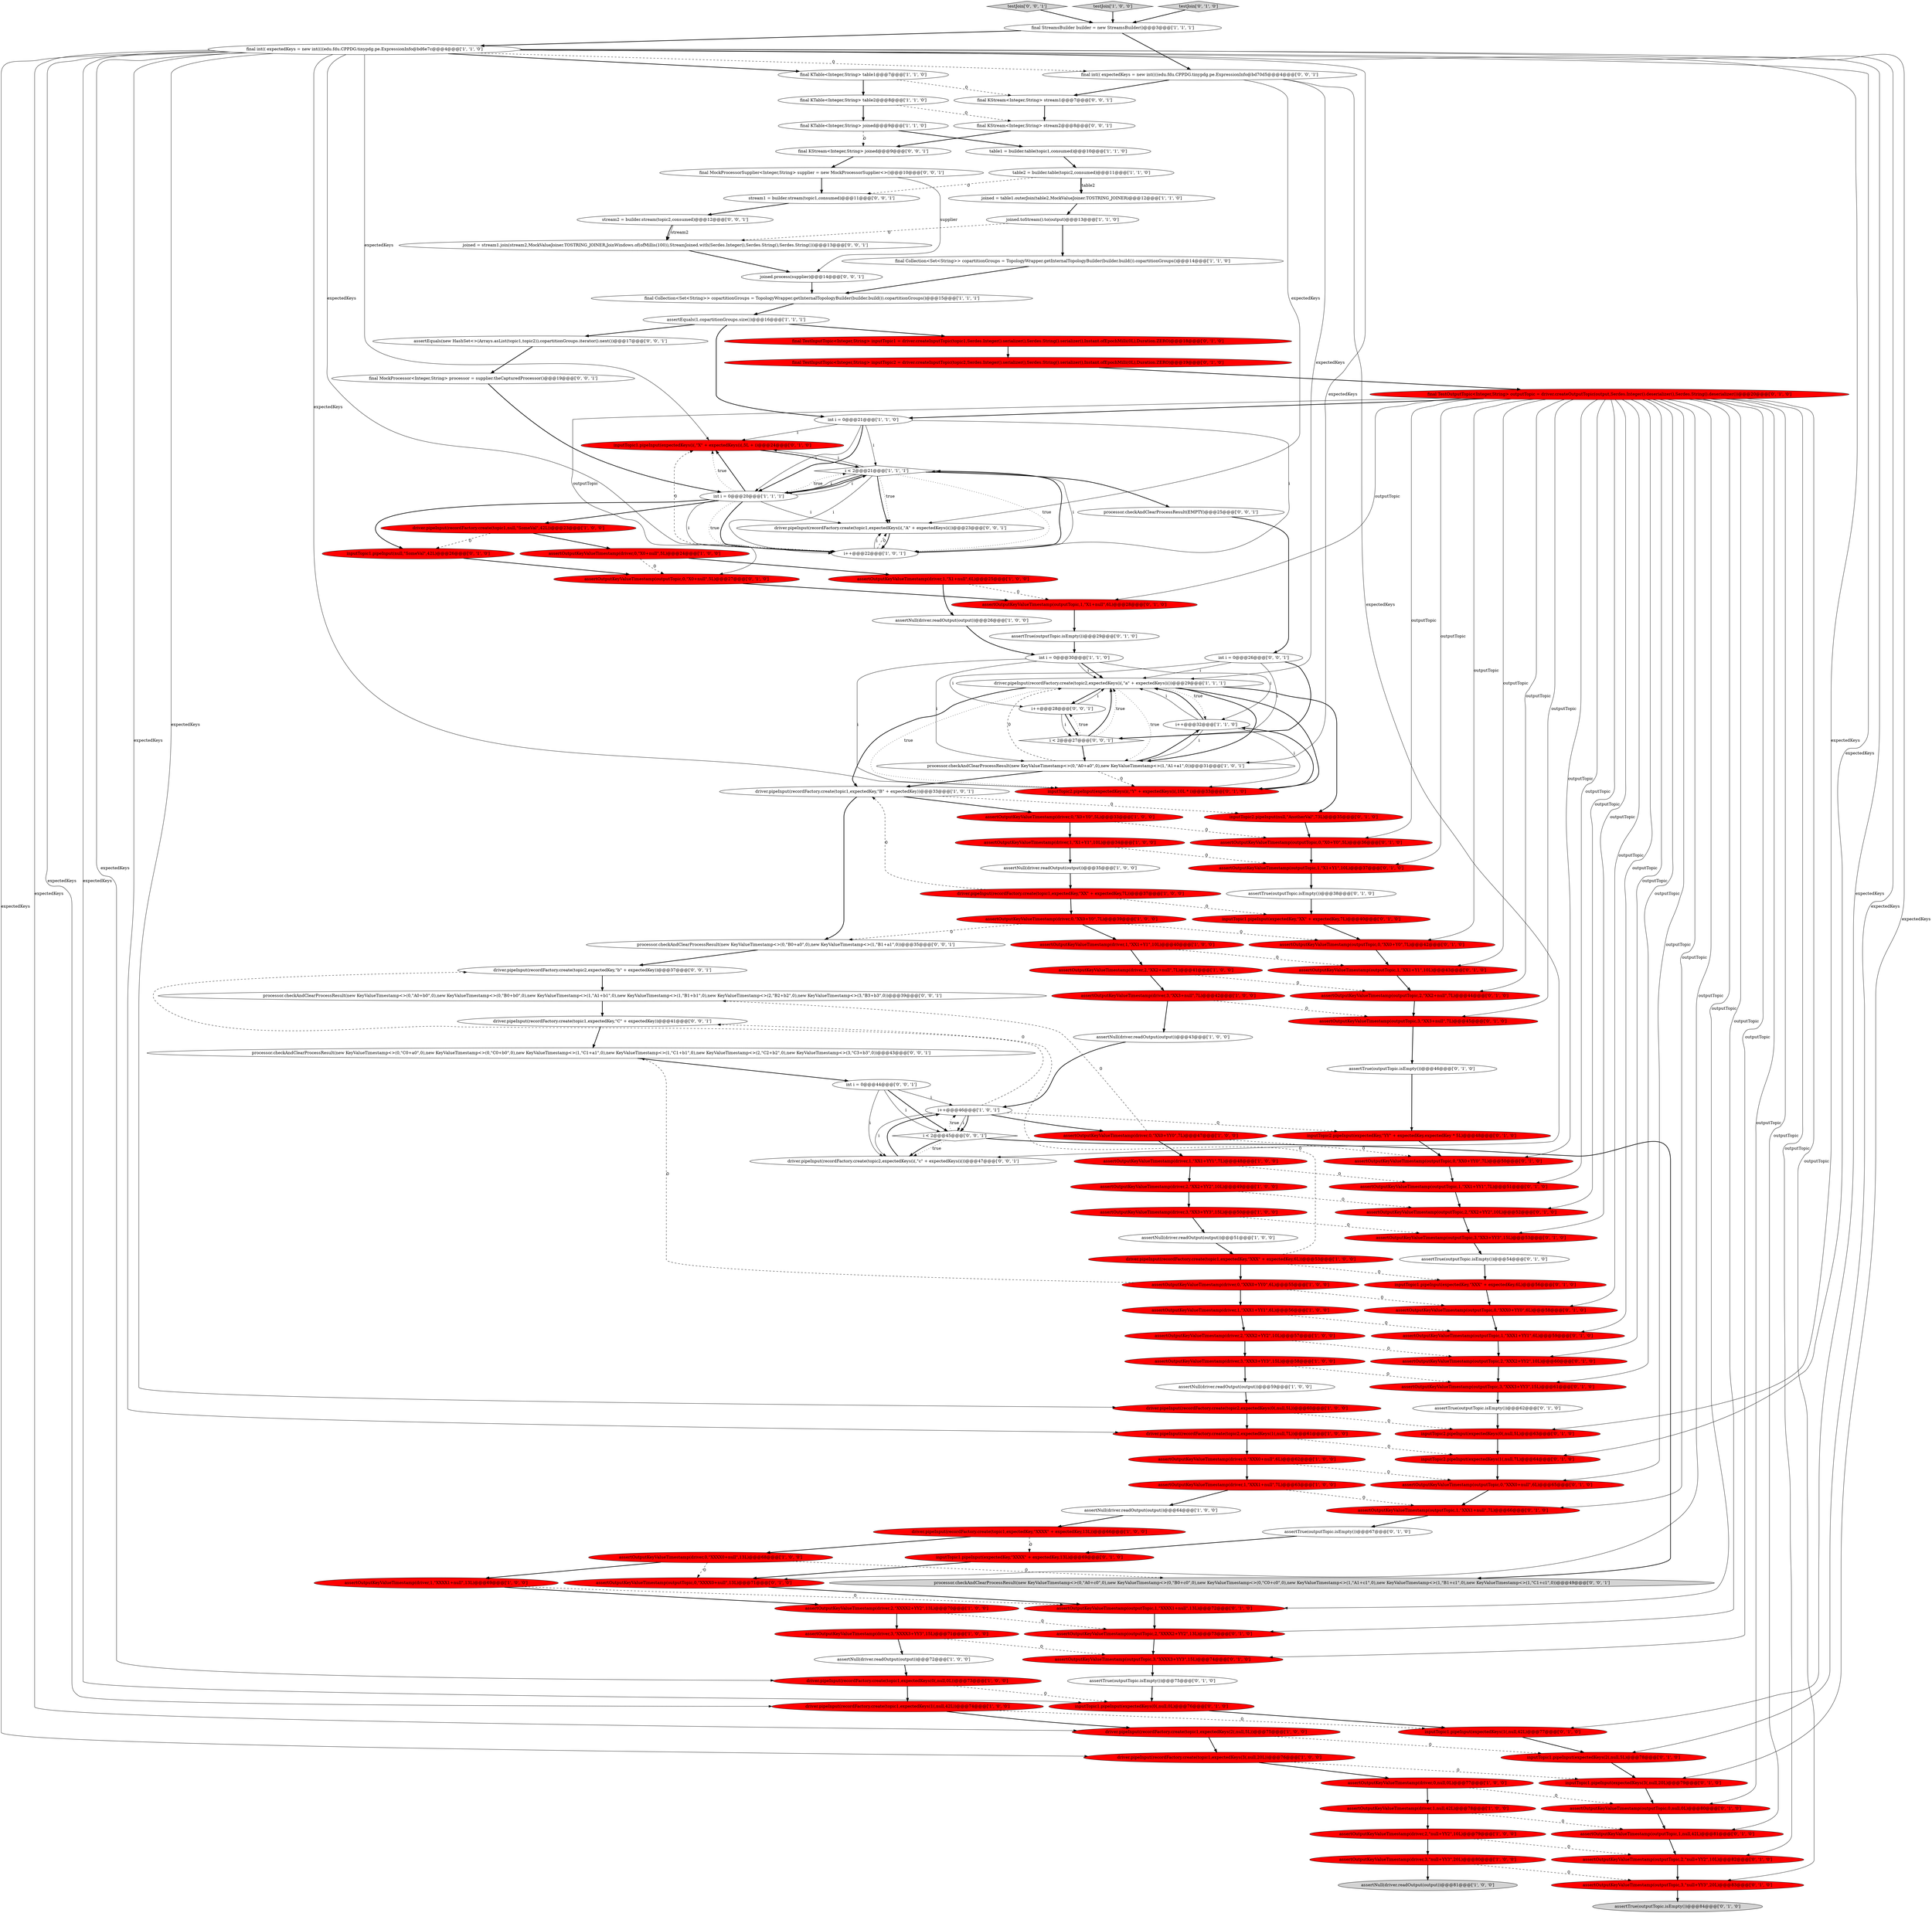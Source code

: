 digraph {
67 [style = filled, label = "assertOutputKeyValueTimestamp(outputTopic,2,\"XX2+null\",7L)@@@44@@@['0', '1', '0']", fillcolor = red, shape = ellipse image = "AAA1AAABBB2BBB"];
138 [style = filled, label = "final KStream<Integer,String> stream2@@@8@@@['0', '0', '1']", fillcolor = white, shape = ellipse image = "AAA0AAABBB3BBB"];
5 [style = filled, label = "int i = 0@@@21@@@['1', '1', '0']", fillcolor = white, shape = ellipse image = "AAA0AAABBB1BBB"];
84 [style = filled, label = "inputTopic1.pipeInput(expectedKeys(0(,null,0L)@@@76@@@['0', '1', '0']", fillcolor = red, shape = ellipse image = "AAA1AAABBB2BBB"];
125 [style = filled, label = "processor.checkAndClearProcessResult(new KeyValueTimestamp<>(0,\"A0+b0\",0),new KeyValueTimestamp<>(0,\"B0+b0\",0),new KeyValueTimestamp<>(1,\"A1+b1\",0),new KeyValueTimestamp<>(1,\"B1+b1\",0),new KeyValueTimestamp<>(2,\"B2+b2\",0),new KeyValueTimestamp<>(3,\"B3+b3\",0))@@@39@@@['0', '0', '1']", fillcolor = white, shape = ellipse image = "AAA0AAABBB3BBB"];
33 [style = filled, label = "final KTable<Integer,String> table1@@@7@@@['1', '1', '0']", fillcolor = white, shape = ellipse image = "AAA0AAABBB1BBB"];
92 [style = filled, label = "assertOutputKeyValueTimestamp(outputTopic,1,\"XXX1+YY1\",6L)@@@59@@@['0', '1', '0']", fillcolor = red, shape = ellipse image = "AAA1AAABBB2BBB"];
103 [style = filled, label = "assertOutputKeyValueTimestamp(outputTopic,1,\"XXXX1+null\",13L)@@@72@@@['0', '1', '0']", fillcolor = red, shape = ellipse image = "AAA1AAABBB2BBB"];
45 [style = filled, label = "driver.pipeInput(recordFactory.create(topic2,expectedKeys(i(,\"a\" + expectedKeys(i())@@@29@@@['1', '1', '1']", fillcolor = white, shape = ellipse image = "AAA0AAABBB1BBB"];
12 [style = filled, label = "driver.pipeInput(recordFactory.create(topic1,expectedKeys(0(,null,0L))@@@73@@@['1', '0', '0']", fillcolor = red, shape = ellipse image = "AAA1AAABBB1BBB"];
10 [style = filled, label = "i++@@@32@@@['1', '1', '0']", fillcolor = white, shape = ellipse image = "AAA0AAABBB1BBB"];
52 [style = filled, label = "assertNull(driver.readOutput(output))@@@35@@@['1', '0', '0']", fillcolor = white, shape = ellipse image = "AAA0AAABBB1BBB"];
144 [style = filled, label = "int i = 0@@@26@@@['0', '0', '1']", fillcolor = white, shape = ellipse image = "AAA0AAABBB3BBB"];
107 [style = filled, label = "inputTopic1.pipeInput(expectedKeys(i(,\"X\" + expectedKeys(i(,5L + i)@@@24@@@['0', '1', '0']", fillcolor = red, shape = ellipse image = "AAA1AAABBB2BBB"];
79 [style = filled, label = "assertOutputKeyValueTimestamp(outputTopic,1,\"XX1+Y1\",10L)@@@43@@@['0', '1', '0']", fillcolor = red, shape = ellipse image = "AAA1AAABBB2BBB"];
108 [style = filled, label = "inputTopic2.pipeInput(expectedKeys(0(,null,5L)@@@63@@@['0', '1', '0']", fillcolor = red, shape = ellipse image = "AAA1AAABBB2BBB"];
98 [style = filled, label = "assertOutputKeyValueTimestamp(outputTopic,1,null,42L)@@@81@@@['0', '1', '0']", fillcolor = red, shape = ellipse image = "AAA1AAABBB2BBB"];
119 [style = filled, label = "joined = stream1.join(stream2,MockValueJoiner.TOSTRING_JOINER,JoinWindows.of(ofMillis(100)),StreamJoined.with(Serdes.Integer(),Serdes.String(),Serdes.String()))@@@13@@@['0', '0', '1']", fillcolor = white, shape = ellipse image = "AAA0AAABBB3BBB"];
9 [style = filled, label = "assertOutputKeyValueTimestamp(driver,2,\"XXXX2+YY2\",13L)@@@70@@@['1', '0', '0']", fillcolor = red, shape = ellipse image = "AAA1AAABBB1BBB"];
100 [style = filled, label = "inputTopic1.pipeInput(null,\"SomeVal\",42L)@@@26@@@['0', '1', '0']", fillcolor = red, shape = ellipse image = "AAA1AAABBB2BBB"];
53 [style = filled, label = "assertNull(driver.readOutput(output))@@@26@@@['1', '0', '0']", fillcolor = white, shape = ellipse image = "AAA0AAABBB1BBB"];
54 [style = filled, label = "assertOutputKeyValueTimestamp(driver,0,\"XXX0+null\",6L)@@@62@@@['1', '0', '0']", fillcolor = red, shape = ellipse image = "AAA1AAABBB1BBB"];
57 [style = filled, label = "assertOutputKeyValueTimestamp(driver,2,\"null+YY2\",10L)@@@79@@@['1', '0', '0']", fillcolor = red, shape = ellipse image = "AAA1AAABBB1BBB"];
46 [style = filled, label = "final int(( expectedKeys = new int((((edu.fdu.CPPDG.tinypdg.pe.ExpressionInfo@bd6e7c@@@4@@@['1', '1', '0']", fillcolor = white, shape = ellipse image = "AAA0AAABBB1BBB"];
50 [style = filled, label = "assertOutputKeyValueTimestamp(driver,0,\"XX0+Y0\",7L)@@@39@@@['1', '0', '0']", fillcolor = red, shape = ellipse image = "AAA1AAABBB1BBB"];
34 [style = filled, label = "assertOutputKeyValueTimestamp(driver,0,\"XX0+YY0\",7L)@@@47@@@['1', '0', '0']", fillcolor = red, shape = ellipse image = "AAA1AAABBB1BBB"];
142 [style = filled, label = "testJoin['0', '0', '1']", fillcolor = lightgray, shape = diamond image = "AAA0AAABBB3BBB"];
135 [style = filled, label = "final KStream<Integer,String> stream1@@@7@@@['0', '0', '1']", fillcolor = white, shape = ellipse image = "AAA0AAABBB3BBB"];
44 [style = filled, label = "testJoin['1', '0', '0']", fillcolor = lightgray, shape = diamond image = "AAA0AAABBB1BBB"];
2 [style = filled, label = "assertOutputKeyValueTimestamp(driver,0,\"XXX0+YY0\",6L)@@@55@@@['1', '0', '0']", fillcolor = red, shape = ellipse image = "AAA1AAABBB1BBB"];
17 [style = filled, label = "table2 = builder.table(topic2,consumed)@@@11@@@['1', '1', '0']", fillcolor = white, shape = ellipse image = "AAA0AAABBB1BBB"];
96 [style = filled, label = "assertOutputKeyValueTimestamp(outputTopic,0,\"X0+Y0\",5L)@@@36@@@['0', '1', '0']", fillcolor = red, shape = ellipse image = "AAA1AAABBB2BBB"];
117 [style = filled, label = "assertOutputKeyValueTimestamp(outputTopic,3,\"XX3+null\",7L)@@@45@@@['0', '1', '0']", fillcolor = red, shape = ellipse image = "AAA1AAABBB2BBB"];
40 [style = filled, label = "joined = table1.outerJoin(table2,MockValueJoiner.TOSTRING_JOINER)@@@12@@@['1', '1', '0']", fillcolor = white, shape = ellipse image = "AAA0AAABBB1BBB"];
1 [style = filled, label = "assertOutputKeyValueTimestamp(driver,1,\"X1+Y1\",10L)@@@34@@@['1', '0', '0']", fillcolor = red, shape = ellipse image = "AAA1AAABBB1BBB"];
121 [style = filled, label = "driver.pipeInput(recordFactory.create(topic2,expectedKey,\"b\" + expectedKey))@@@37@@@['0', '0', '1']", fillcolor = white, shape = ellipse image = "AAA0AAABBB3BBB"];
48 [style = filled, label = "i++@@@46@@@['1', '0', '1']", fillcolor = white, shape = ellipse image = "AAA0AAABBB1BBB"];
88 [style = filled, label = "assertTrue(outputTopic.isEmpty())@@@46@@@['0', '1', '0']", fillcolor = white, shape = ellipse image = "AAA0AAABBB2BBB"];
25 [style = filled, label = "assertNull(driver.readOutput(output))@@@81@@@['1', '0', '0']", fillcolor = lightgray, shape = ellipse image = "AAA0AAABBB1BBB"];
3 [style = filled, label = "final KTable<Integer,String> table2@@@8@@@['1', '1', '0']", fillcolor = white, shape = ellipse image = "AAA0AAABBB1BBB"];
21 [style = filled, label = "assertOutputKeyValueTimestamp(driver,1,\"XX1+Y1\",10L)@@@40@@@['1', '0', '0']", fillcolor = red, shape = ellipse image = "AAA1AAABBB1BBB"];
143 [style = filled, label = "final MockProcessor<Integer,String> processor = supplier.theCapturedProcessor()@@@19@@@['0', '0', '1']", fillcolor = white, shape = ellipse image = "AAA0AAABBB3BBB"];
8 [style = filled, label = "assertOutputKeyValueTimestamp(driver,0,\"XXXX0+null\",13L)@@@68@@@['1', '0', '0']", fillcolor = red, shape = ellipse image = "AAA1AAABBB1BBB"];
56 [style = filled, label = "assertOutputKeyValueTimestamp(driver,2,\"XX2+YY2\",10L)@@@49@@@['1', '0', '0']", fillcolor = red, shape = ellipse image = "AAA1AAABBB1BBB"];
99 [style = filled, label = "assertOutputKeyValueTimestamp(outputTopic,3,\"XXXX3+YY3\",15L)@@@74@@@['0', '1', '0']", fillcolor = red, shape = ellipse image = "AAA1AAABBB2BBB"];
59 [style = filled, label = "processor.checkAndClearProcessResult(new KeyValueTimestamp<>(0,\"A0+a0\",0),new KeyValueTimestamp<>(1,\"A1+a1\",0))@@@31@@@['1', '0', '1']", fillcolor = white, shape = ellipse image = "AAA0AAABBB1BBB"];
62 [style = filled, label = "final StreamsBuilder builder = new StreamsBuilder()@@@3@@@['1', '1', '1']", fillcolor = white, shape = ellipse image = "AAA0AAABBB1BBB"];
35 [style = filled, label = "final Collection<Set<String>> copartitionGroups = TopologyWrapper.getInternalTopologyBuilder(builder.build()).copartitionGroups()@@@14@@@['1', '1', '0']", fillcolor = white, shape = ellipse image = "AAA0AAABBB1BBB"];
42 [style = filled, label = "assertOutputKeyValueTimestamp(driver,3,\"XX3+YY3\",15L)@@@50@@@['1', '0', '0']", fillcolor = red, shape = ellipse image = "AAA1AAABBB1BBB"];
68 [style = filled, label = "assertOutputKeyValueTimestamp(outputTopic,1,\"XXX1+null\",7L)@@@66@@@['0', '1', '0']", fillcolor = red, shape = ellipse image = "AAA1AAABBB2BBB"];
89 [style = filled, label = "inputTopic2.pipeInput(expectedKeys(i(,\"Y\" + expectedKeys(i(,10L * i)@@@33@@@['0', '1', '0']", fillcolor = red, shape = ellipse image = "AAA1AAABBB2BBB"];
122 [style = filled, label = "stream2 = builder.stream(topic2,consumed)@@@12@@@['0', '0', '1']", fillcolor = white, shape = ellipse image = "AAA0AAABBB3BBB"];
20 [style = filled, label = "driver.pipeInput(recordFactory.create(topic1,expectedKeys(2(,null,5L))@@@75@@@['1', '0', '0']", fillcolor = red, shape = ellipse image = "AAA1AAABBB1BBB"];
140 [style = filled, label = "final int(( expectedKeys = new int((((edu.fdu.CPPDG.tinypdg.pe.ExpressionInfo@bd70d5@@@4@@@['0', '0', '1']", fillcolor = white, shape = ellipse image = "AAA0AAABBB3BBB"];
11 [style = filled, label = "assertNull(driver.readOutput(output))@@@64@@@['1', '0', '0']", fillcolor = white, shape = ellipse image = "AAA0AAABBB1BBB"];
80 [style = filled, label = "inputTopic1.pipeInput(expectedKey,\"XXX\" + expectedKey,6L)@@@56@@@['0', '1', '0']", fillcolor = red, shape = ellipse image = "AAA1AAABBB2BBB"];
85 [style = filled, label = "assertTrue(outputTopic.isEmpty())@@@67@@@['0', '1', '0']", fillcolor = white, shape = ellipse image = "AAA0AAABBB2BBB"];
130 [style = filled, label = "processor.checkAndClearProcessResult(new KeyValueTimestamp<>(0,\"B0+a0\",0),new KeyValueTimestamp<>(1,\"B1+a1\",0))@@@35@@@['0', '0', '1']", fillcolor = white, shape = ellipse image = "AAA0AAABBB3BBB"];
47 [style = filled, label = "driver.pipeInput(recordFactory.create(topic1,expectedKey,\"XXX\" + expectedKey,6L))@@@53@@@['1', '0', '0']", fillcolor = red, shape = ellipse image = "AAA1AAABBB1BBB"];
113 [style = filled, label = "inputTopic1.pipeInput(expectedKey,\"XXXX\" + expectedKey,13L)@@@69@@@['0', '1', '0']", fillcolor = red, shape = ellipse image = "AAA1AAABBB2BBB"];
78 [style = filled, label = "assertOutputKeyValueTimestamp(outputTopic,2,\"null+YY2\",10L)@@@82@@@['0', '1', '0']", fillcolor = red, shape = ellipse image = "AAA1AAABBB2BBB"];
69 [style = filled, label = "assertOutputKeyValueTimestamp(outputTopic,1,\"X1+Y1\",10L)@@@37@@@['0', '1', '0']", fillcolor = red, shape = ellipse image = "AAA1AAABBB2BBB"];
118 [style = filled, label = "assertOutputKeyValueTimestamp(outputTopic,0,\"XXX0+null\",6L)@@@65@@@['0', '1', '0']", fillcolor = red, shape = ellipse image = "AAA1AAABBB2BBB"];
64 [style = filled, label = "int i = 0@@@20@@@['1', '1', '1']", fillcolor = white, shape = ellipse image = "AAA0AAABBB1BBB"];
37 [style = filled, label = "assertOutputKeyValueTimestamp(driver,1,null,42L)@@@78@@@['1', '0', '0']", fillcolor = red, shape = ellipse image = "AAA1AAABBB1BBB"];
106 [style = filled, label = "final TestInputTopic<Integer,String> inputTopic2 = driver.createInputTopic(topic2,Serdes.Integer().serializer(),Serdes.String().serializer(),Instant.ofEpochMilli(0L),Duration.ZERO)@@@19@@@['0', '1', '0']", fillcolor = red, shape = ellipse image = "AAA1AAABBB2BBB"];
137 [style = filled, label = "final MockProcessorSupplier<Integer,String> supplier = new MockProcessorSupplier<>()@@@10@@@['0', '0', '1']", fillcolor = white, shape = ellipse image = "AAA0AAABBB3BBB"];
38 [style = filled, label = "driver.pipeInput(recordFactory.create(topic1,expectedKey,\"B\" + expectedKey))@@@33@@@['1', '0', '1']", fillcolor = white, shape = ellipse image = "AAA0AAABBB1BBB"];
4 [style = filled, label = "assertNull(driver.readOutput(output))@@@51@@@['1', '0', '0']", fillcolor = white, shape = ellipse image = "AAA0AAABBB1BBB"];
13 [style = filled, label = "assertOutputKeyValueTimestamp(driver,1,\"XXX1+null\",7L)@@@63@@@['1', '0', '0']", fillcolor = red, shape = ellipse image = "AAA1AAABBB1BBB"];
28 [style = filled, label = "assertOutputKeyValueTimestamp(driver,1,\"XX1+YY1\",7L)@@@48@@@['1', '0', '0']", fillcolor = red, shape = ellipse image = "AAA1AAABBB1BBB"];
93 [style = filled, label = "assertOutputKeyValueTimestamp(outputTopic,0,\"XXX0+YY0\",6L)@@@58@@@['0', '1', '0']", fillcolor = red, shape = ellipse image = "AAA1AAABBB2BBB"];
129 [style = filled, label = "assertEquals(new HashSet<>(Arrays.asList(topic1,topic2)),copartitionGroups.iterator().next())@@@17@@@['0', '0', '1']", fillcolor = white, shape = ellipse image = "AAA0AAABBB3BBB"];
124 [style = filled, label = "i++@@@28@@@['0', '0', '1']", fillcolor = white, shape = ellipse image = "AAA0AAABBB3BBB"];
139 [style = filled, label = "joined.process(supplier)@@@14@@@['0', '0', '1']", fillcolor = white, shape = ellipse image = "AAA0AAABBB3BBB"];
72 [style = filled, label = "testJoin['0', '1', '0']", fillcolor = lightgray, shape = diamond image = "AAA0AAABBB2BBB"];
74 [style = filled, label = "inputTopic1.pipeInput(expectedKeys(3(,null,20L)@@@79@@@['0', '1', '0']", fillcolor = red, shape = ellipse image = "AAA1AAABBB2BBB"];
0 [style = filled, label = "final KTable<Integer,String> joined@@@9@@@['1', '1', '0']", fillcolor = white, shape = ellipse image = "AAA0AAABBB1BBB"];
43 [style = filled, label = "assertOutputKeyValueTimestamp(driver,1,\"XXX1+YY1\",6L)@@@56@@@['1', '0', '0']", fillcolor = red, shape = ellipse image = "AAA1AAABBB1BBB"];
63 [style = filled, label = "driver.pipeInput(recordFactory.create(topic1,expectedKey,\"XX\" + expectedKey,7L))@@@37@@@['1', '0', '0']", fillcolor = red, shape = ellipse image = "AAA1AAABBB1BBB"];
114 [style = filled, label = "inputTopic2.pipeInput(expectedKey,\"YY\" + expectedKey,expectedKey * 5L)@@@48@@@['0', '1', '0']", fillcolor = red, shape = ellipse image = "AAA1AAABBB2BBB"];
19 [style = filled, label = "driver.pipeInput(recordFactory.create(topic1,expectedKeys(3(,null,20L))@@@76@@@['1', '0', '0']", fillcolor = red, shape = ellipse image = "AAA1AAABBB1BBB"];
126 [style = filled, label = "stream1 = builder.stream(topic1,consumed)@@@11@@@['0', '0', '1']", fillcolor = white, shape = ellipse image = "AAA0AAABBB3BBB"];
82 [style = filled, label = "assertTrue(outputTopic.isEmpty())@@@84@@@['0', '1', '0']", fillcolor = lightgray, shape = ellipse image = "AAA0AAABBB2BBB"];
97 [style = filled, label = "inputTopic2.pipeInput(expectedKeys(1(,null,7L)@@@64@@@['0', '1', '0']", fillcolor = red, shape = ellipse image = "AAA1AAABBB2BBB"];
23 [style = filled, label = "assertOutputKeyValueTimestamp(driver,0,\"X0+null\",5L)@@@24@@@['1', '0', '0']", fillcolor = red, shape = ellipse image = "AAA1AAABBB1BBB"];
49 [style = filled, label = "assertOutputKeyValueTimestamp(driver,3,\"null+YY3\",20L)@@@80@@@['1', '0', '0']", fillcolor = red, shape = ellipse image = "AAA1AAABBB1BBB"];
41 [style = filled, label = "int i = 0@@@30@@@['1', '1', '0']", fillcolor = white, shape = ellipse image = "AAA0AAABBB1BBB"];
95 [style = filled, label = "assertOutputKeyValueTimestamp(outputTopic,0,\"XX0+YY0\",7L)@@@50@@@['0', '1', '0']", fillcolor = red, shape = ellipse image = "AAA1AAABBB2BBB"];
24 [style = filled, label = "assertOutputKeyValueTimestamp(driver,0,\"X0+Y0\",5L)@@@33@@@['1', '0', '0']", fillcolor = red, shape = ellipse image = "AAA1AAABBB1BBB"];
112 [style = filled, label = "assertOutputKeyValueTimestamp(outputTopic,2,\"XXX2+YY2\",10L)@@@60@@@['0', '1', '0']", fillcolor = red, shape = ellipse image = "AAA1AAABBB2BBB"];
120 [style = filled, label = "i < 2@@@27@@@['0', '0', '1']", fillcolor = white, shape = diamond image = "AAA0AAABBB3BBB"];
104 [style = filled, label = "inputTopic1.pipeInput(expectedKeys(2(,null,5L)@@@78@@@['0', '1', '0']", fillcolor = red, shape = ellipse image = "AAA1AAABBB2BBB"];
136 [style = filled, label = "processor.checkAndClearProcessResult(new KeyValueTimestamp<>(0,\"C0+a0\",0),new KeyValueTimestamp<>(0,\"C0+b0\",0),new KeyValueTimestamp<>(1,\"C1+a1\",0),new KeyValueTimestamp<>(1,\"C1+b1\",0),new KeyValueTimestamp<>(2,\"C2+b2\",0),new KeyValueTimestamp<>(3,\"C3+b3\",0))@@@43@@@['0', '0', '1']", fillcolor = white, shape = ellipse image = "AAA0AAABBB3BBB"];
16 [style = filled, label = "driver.pipeInput(recordFactory.create(topic2,expectedKeys(1(,null,7L))@@@61@@@['1', '0', '0']", fillcolor = red, shape = ellipse image = "AAA1AAABBB1BBB"];
6 [style = filled, label = "assertNull(driver.readOutput(output))@@@59@@@['1', '0', '0']", fillcolor = white, shape = ellipse image = "AAA0AAABBB1BBB"];
14 [style = filled, label = "assertOutputKeyValueTimestamp(driver,0,null,0L)@@@77@@@['1', '0', '0']", fillcolor = red, shape = ellipse image = "AAA1AAABBB1BBB"];
128 [style = filled, label = "int i = 0@@@44@@@['0', '0', '1']", fillcolor = white, shape = ellipse image = "AAA0AAABBB3BBB"];
110 [style = filled, label = "assertOutputKeyValueTimestamp(outputTopic,1,\"XX1+YY1\",7L)@@@51@@@['0', '1', '0']", fillcolor = red, shape = ellipse image = "AAA1AAABBB2BBB"];
58 [style = filled, label = "assertEquals(1,copartitionGroups.size())@@@16@@@['1', '1', '1']", fillcolor = white, shape = ellipse image = "AAA0AAABBB1BBB"];
81 [style = filled, label = "assertOutputKeyValueTimestamp(outputTopic,0,\"X0+null\",5L)@@@27@@@['0', '1', '0']", fillcolor = red, shape = ellipse image = "AAA1AAABBB2BBB"];
105 [style = filled, label = "assertOutputKeyValueTimestamp(outputTopic,3,\"XX3+YY3\",15L)@@@53@@@['0', '1', '0']", fillcolor = red, shape = ellipse image = "AAA1AAABBB2BBB"];
111 [style = filled, label = "final TestOutputTopic<Integer,String> outputTopic = driver.createOutputTopic(output,Serdes.Integer().deserializer(),Serdes.String().deserializer())@@@20@@@['0', '1', '0']", fillcolor = red, shape = ellipse image = "AAA1AAABBB2BBB"];
66 [style = filled, label = "driver.pipeInput(recordFactory.create(topic2,expectedKeys(0(,null,5L))@@@60@@@['1', '0', '0']", fillcolor = red, shape = ellipse image = "AAA1AAABBB1BBB"];
51 [style = filled, label = "assertOutputKeyValueTimestamp(driver,1,\"X1+null\",6L)@@@25@@@['1', '0', '0']", fillcolor = red, shape = ellipse image = "AAA1AAABBB1BBB"];
87 [style = filled, label = "assertTrue(outputTopic.isEmpty())@@@38@@@['0', '1', '0']", fillcolor = white, shape = ellipse image = "AAA0AAABBB2BBB"];
94 [style = filled, label = "assertOutputKeyValueTimestamp(outputTopic,3,\"null+YY3\",20L)@@@83@@@['0', '1', '0']", fillcolor = red, shape = ellipse image = "AAA1AAABBB2BBB"];
7 [style = filled, label = "driver.pipeInput(recordFactory.create(topic1,null,\"SomeVal\",42L))@@@23@@@['1', '0', '0']", fillcolor = red, shape = ellipse image = "AAA1AAABBB1BBB"];
15 [style = filled, label = "assertNull(driver.readOutput(output))@@@43@@@['1', '0', '0']", fillcolor = white, shape = ellipse image = "AAA0AAABBB1BBB"];
30 [style = filled, label = "table1 = builder.table(topic1,consumed)@@@10@@@['1', '1', '0']", fillcolor = white, shape = ellipse image = "AAA0AAABBB1BBB"];
76 [style = filled, label = "assertOutputKeyValueTimestamp(outputTopic,0,\"XXXX0+null\",13L)@@@71@@@['0', '1', '0']", fillcolor = red, shape = ellipse image = "AAA1AAABBB2BBB"];
101 [style = filled, label = "assertTrue(outputTopic.isEmpty())@@@75@@@['0', '1', '0']", fillcolor = white, shape = ellipse image = "AAA0AAABBB2BBB"];
127 [style = filled, label = "processor.checkAndClearProcessResult(EMPTY)@@@25@@@['0', '0', '1']", fillcolor = white, shape = ellipse image = "AAA0AAABBB3BBB"];
36 [style = filled, label = "i++@@@22@@@['1', '0', '1']", fillcolor = white, shape = ellipse image = "AAA0AAABBB1BBB"];
90 [style = filled, label = "assertOutputKeyValueTimestamp(outputTopic,2,\"XXXX2+YY2\",13L)@@@73@@@['0', '1', '0']", fillcolor = red, shape = ellipse image = "AAA1AAABBB2BBB"];
141 [style = filled, label = "i < 2@@@45@@@['0', '0', '1']", fillcolor = white, shape = diamond image = "AAA0AAABBB3BBB"];
55 [style = filled, label = "i < 2@@@21@@@['1', '1', '1']", fillcolor = white, shape = diamond image = "AAA0AAABBB1BBB"];
91 [style = filled, label = "assertOutputKeyValueTimestamp(outputTopic,0,\"XX0+Y0\",7L)@@@42@@@['0', '1', '0']", fillcolor = red, shape = ellipse image = "AAA1AAABBB2BBB"];
134 [style = filled, label = "final KStream<Integer,String> joined@@@9@@@['0', '0', '1']", fillcolor = white, shape = ellipse image = "AAA0AAABBB3BBB"];
22 [style = filled, label = "assertNull(driver.readOutput(output))@@@72@@@['1', '0', '0']", fillcolor = white, shape = ellipse image = "AAA0AAABBB1BBB"];
73 [style = filled, label = "assertTrue(outputTopic.isEmpty())@@@54@@@['0', '1', '0']", fillcolor = white, shape = ellipse image = "AAA0AAABBB2BBB"];
29 [style = filled, label = "joined.toStream().to(output)@@@13@@@['1', '1', '0']", fillcolor = white, shape = ellipse image = "AAA0AAABBB1BBB"];
18 [style = filled, label = "assertOutputKeyValueTimestamp(driver,2,\"XXX2+YY2\",10L)@@@57@@@['1', '0', '0']", fillcolor = red, shape = ellipse image = "AAA1AAABBB1BBB"];
75 [style = filled, label = "assertTrue(outputTopic.isEmpty())@@@62@@@['0', '1', '0']", fillcolor = white, shape = ellipse image = "AAA0AAABBB2BBB"];
123 [style = filled, label = "processor.checkAndClearProcessResult(new KeyValueTimestamp<>(0,\"A0+c0\",0),new KeyValueTimestamp<>(0,\"B0+c0\",0),new KeyValueTimestamp<>(0,\"C0+c0\",0),new KeyValueTimestamp<>(1,\"A1+c1\",0),new KeyValueTimestamp<>(1,\"B1+c1\",0),new KeyValueTimestamp<>(1,\"C1+c1\",0))@@@49@@@['0', '0', '1']", fillcolor = lightgray, shape = ellipse image = "AAA0AAABBB3BBB"];
61 [style = filled, label = "assertOutputKeyValueTimestamp(driver,3,\"XXXX3+YY3\",15L)@@@71@@@['1', '0', '0']", fillcolor = red, shape = ellipse image = "AAA1AAABBB1BBB"];
27 [style = filled, label = "assertOutputKeyValueTimestamp(driver,3,\"XXX3+YY3\",15L)@@@58@@@['1', '0', '0']", fillcolor = red, shape = ellipse image = "AAA1AAABBB1BBB"];
65 [style = filled, label = "assertOutputKeyValueTimestamp(driver,3,\"XX3+null\",7L)@@@42@@@['1', '0', '0']", fillcolor = red, shape = ellipse image = "AAA1AAABBB1BBB"];
77 [style = filled, label = "final TestInputTopic<Integer,String> inputTopic1 = driver.createInputTopic(topic1,Serdes.Integer().serializer(),Serdes.String().serializer(),Instant.ofEpochMilli(0L),Duration.ZERO)@@@18@@@['0', '1', '0']", fillcolor = red, shape = ellipse image = "AAA1AAABBB2BBB"];
109 [style = filled, label = "inputTopic1.pipeInput(expectedKeys(1(,null,42L)@@@77@@@['0', '1', '0']", fillcolor = red, shape = ellipse image = "AAA1AAABBB2BBB"];
133 [style = filled, label = "driver.pipeInput(recordFactory.create(topic1,expectedKeys(i(,\"A\" + expectedKeys(i())@@@23@@@['0', '0', '1']", fillcolor = white, shape = ellipse image = "AAA0AAABBB3BBB"];
32 [style = filled, label = "final Collection<Set<String>> copartitionGroups = TopologyWrapper.getInternalTopologyBuilder(builder.build()).copartitionGroups()@@@15@@@['1', '1', '1']", fillcolor = white, shape = ellipse image = "AAA0AAABBB1BBB"];
71 [style = filled, label = "assertOutputKeyValueTimestamp(outputTopic,3,\"XXX3+YY3\",15L)@@@61@@@['0', '1', '0']", fillcolor = red, shape = ellipse image = "AAA1AAABBB2BBB"];
115 [style = filled, label = "assertOutputKeyValueTimestamp(outputTopic,1,\"X1+null\",6L)@@@28@@@['0', '1', '0']", fillcolor = red, shape = ellipse image = "AAA1AAABBB2BBB"];
132 [style = filled, label = "driver.pipeInput(recordFactory.create(topic1,expectedKey,\"C\" + expectedKey))@@@41@@@['0', '0', '1']", fillcolor = white, shape = ellipse image = "AAA0AAABBB3BBB"];
116 [style = filled, label = "inputTopic1.pipeInput(expectedKey,\"XX\" + expectedKey,7L)@@@40@@@['0', '1', '0']", fillcolor = red, shape = ellipse image = "AAA1AAABBB2BBB"];
70 [style = filled, label = "assertTrue(outputTopic.isEmpty())@@@29@@@['0', '1', '0']", fillcolor = white, shape = ellipse image = "AAA0AAABBB2BBB"];
39 [style = filled, label = "driver.pipeInput(recordFactory.create(topic1,expectedKey,\"XXXX\" + expectedKey,13L))@@@66@@@['1', '0', '0']", fillcolor = red, shape = ellipse image = "AAA1AAABBB1BBB"];
26 [style = filled, label = "assertOutputKeyValueTimestamp(driver,2,\"XX2+null\",7L)@@@41@@@['1', '0', '0']", fillcolor = red, shape = ellipse image = "AAA1AAABBB1BBB"];
131 [style = filled, label = "driver.pipeInput(recordFactory.create(topic2,expectedKeys(i(,\"c\" + expectedKeys(i())@@@47@@@['0', '0', '1']", fillcolor = white, shape = ellipse image = "AAA0AAABBB3BBB"];
102 [style = filled, label = "assertOutputKeyValueTimestamp(outputTopic,0,null,0L)@@@80@@@['0', '1', '0']", fillcolor = red, shape = ellipse image = "AAA1AAABBB2BBB"];
86 [style = filled, label = "inputTopic2.pipeInput(null,\"AnotherVal\",73L)@@@35@@@['0', '1', '0']", fillcolor = red, shape = ellipse image = "AAA1AAABBB2BBB"];
60 [style = filled, label = "driver.pipeInput(recordFactory.create(topic1,expectedKeys(1(,null,42L))@@@74@@@['1', '0', '0']", fillcolor = red, shape = ellipse image = "AAA1AAABBB1BBB"];
83 [style = filled, label = "assertOutputKeyValueTimestamp(outputTopic,2,\"XX2+YY2\",10L)@@@52@@@['0', '1', '0']", fillcolor = red, shape = ellipse image = "AAA1AAABBB2BBB"];
31 [style = filled, label = "assertOutputKeyValueTimestamp(driver,1,\"XXXX1+null\",13L)@@@69@@@['1', '0', '0']", fillcolor = red, shape = ellipse image = "AAA1AAABBB1BBB"];
45->89 [style = bold, label=""];
41->10 [style = solid, label="i"];
0->30 [style = bold, label=""];
64->36 [style = bold, label=""];
64->133 [style = solid, label="i"];
120->45 [style = bold, label=""];
23->51 [style = bold, label=""];
111->110 [style = solid, label="outputTopic"];
109->104 [style = bold, label=""];
31->9 [style = bold, label=""];
46->19 [style = solid, label="expectedKeys"];
90->99 [style = bold, label=""];
134->137 [style = bold, label=""];
5->107 [style = solid, label="i"];
63->38 [style = dashed, label="0"];
41->89 [style = solid, label="i"];
46->66 [style = solid, label="expectedKeys"];
141->48 [style = dotted, label="true"];
59->45 [style = dashed, label="0"];
141->123 [style = bold, label=""];
113->76 [style = bold, label=""];
45->124 [style = bold, label=""];
64->55 [style = solid, label="i"];
7->100 [style = dashed, label="0"];
51->53 [style = bold, label=""];
103->90 [style = bold, label=""];
38->130 [style = bold, label=""];
45->59 [style = dotted, label="true"];
63->116 [style = dashed, label="0"];
12->84 [style = dashed, label="0"];
89->10 [style = bold, label=""];
43->18 [style = bold, label=""];
111->71 [style = solid, label="outputTopic"];
41->59 [style = solid, label="i"];
36->55 [style = bold, label=""];
144->120 [style = bold, label=""];
46->59 [style = solid, label="expectedKeys"];
107->55 [style = bold, label=""];
46->104 [style = solid, label="expectedKeys"];
26->65 [style = bold, label=""];
0->134 [style = dashed, label="0"];
6->66 [style = bold, label=""];
21->26 [style = bold, label=""];
93->92 [style = bold, label=""];
142->62 [style = bold, label=""];
73->80 [style = bold, label=""];
36->55 [style = solid, label="i"];
61->22 [style = bold, label=""];
45->89 [style = dotted, label="true"];
54->118 [style = dashed, label="0"];
8->123 [style = dashed, label="0"];
55->107 [style = solid, label="i"];
138->134 [style = bold, label=""];
48->114 [style = dashed, label="0"];
112->71 [style = bold, label=""];
128->141 [style = bold, label=""];
53->41 [style = bold, label=""];
45->38 [style = bold, label=""];
111->94 [style = solid, label="outputTopic"];
48->131 [style = solid, label="i"];
119->139 [style = bold, label=""];
74->102 [style = bold, label=""];
141->131 [style = dotted, label="true"];
41->45 [style = bold, label=""];
140->45 [style = solid, label="expectedKeys"];
63->50 [style = bold, label=""];
5->36 [style = solid, label="i"];
60->109 [style = dashed, label="0"];
55->64 [style = bold, label=""];
48->34 [style = bold, label=""];
118->68 [style = bold, label=""];
55->36 [style = dotted, label="true"];
127->144 [style = bold, label=""];
14->37 [style = bold, label=""];
80->93 [style = bold, label=""];
140->135 [style = bold, label=""];
46->36 [style = solid, label="expectedKeys"];
48->121 [style = dashed, label="0"];
116->91 [style = bold, label=""];
62->46 [style = bold, label=""];
76->103 [style = bold, label=""];
140->133 [style = solid, label="expectedKeys"];
20->104 [style = dashed, label="0"];
2->136 [style = dashed, label="0"];
111->112 [style = solid, label="outputTopic"];
33->3 [style = bold, label=""];
69->87 [style = bold, label=""];
46->97 [style = solid, label="expectedKeys"];
64->36 [style = solid, label="i"];
55->133 [style = dotted, label="true"];
50->91 [style = dashed, label="0"];
29->119 [style = dashed, label="0"];
111->90 [style = solid, label="outputTopic"];
39->8 [style = bold, label=""];
45->59 [style = bold, label=""];
111->99 [style = solid, label="outputTopic"];
46->74 [style = solid, label="expectedKeys"];
132->136 [style = bold, label=""];
47->80 [style = dashed, label="0"];
49->94 [style = dashed, label="0"];
23->81 [style = dashed, label="0"];
120->124 [style = dotted, label="true"];
67->117 [style = bold, label=""];
88->114 [style = bold, label=""];
111->98 [style = solid, label="outputTopic"];
87->116 [style = bold, label=""];
18->112 [style = dashed, label="0"];
13->11 [style = bold, label=""];
71->75 [style = bold, label=""];
28->110 [style = dashed, label="0"];
8->76 [style = dashed, label="0"];
59->89 [style = dashed, label="0"];
3->0 [style = bold, label=""];
114->95 [style = bold, label=""];
39->113 [style = dashed, label="0"];
19->74 [style = dashed, label="0"];
57->78 [style = dashed, label="0"];
56->83 [style = dashed, label="0"];
46->140 [style = dashed, label="0"];
104->74 [style = bold, label=""];
21->79 [style = dashed, label="0"];
49->25 [style = bold, label=""];
45->86 [style = bold, label=""];
111->83 [style = solid, label="outputTopic"];
111->95 [style = solid, label="outputTopic"];
78->94 [style = bold, label=""];
122->119 [style = bold, label=""];
62->140 [style = bold, label=""];
98->78 [style = bold, label=""];
26->67 [style = dashed, label="0"];
7->23 [style = bold, label=""];
32->58 [style = bold, label=""];
46->33 [style = bold, label=""];
10->45 [style = bold, label=""];
47->2 [style = bold, label=""];
110->83 [style = bold, label=""];
115->70 [style = bold, label=""];
55->133 [style = bold, label=""];
64->100 [style = bold, label=""];
133->36 [style = bold, label=""];
36->107 [style = dashed, label="0"];
64->36 [style = dotted, label="true"];
111->105 [style = solid, label="outputTopic"];
59->10 [style = bold, label=""];
97->118 [style = bold, label=""];
131->48 [style = bold, label=""];
29->35 [style = bold, label=""];
136->128 [style = bold, label=""];
31->103 [style = dashed, label="0"];
144->124 [style = solid, label="i"];
20->19 [style = bold, label=""];
4->47 [style = bold, label=""];
81->115 [style = bold, label=""];
14->102 [style = dashed, label="0"];
111->5 [style = bold, label=""];
5->55 [style = solid, label="i"];
52->63 [style = bold, label=""];
12->60 [style = bold, label=""];
65->15 [style = bold, label=""];
2->43 [style = bold, label=""];
40->29 [style = bold, label=""];
111->79 [style = solid, label="outputTopic"];
24->96 [style = dashed, label="0"];
111->102 [style = solid, label="outputTopic"];
64->55 [style = dotted, label="true"];
117->88 [style = bold, label=""];
10->45 [style = solid, label="i"];
60->20 [style = bold, label=""];
30->17 [style = bold, label=""];
44->62 [style = bold, label=""];
111->67 [style = solid, label="outputTopic"];
1->52 [style = bold, label=""];
8->31 [style = bold, label=""];
102->98 [style = bold, label=""];
38->24 [style = bold, label=""];
64->55 [style = bold, label=""];
46->89 [style = solid, label="expectedKeys"];
55->127 [style = bold, label=""];
86->96 [style = bold, label=""];
85->113 [style = bold, label=""];
111->96 [style = solid, label="outputTopic"];
3->138 [style = dashed, label="0"];
17->40 [style = bold, label=""];
35->32 [style = bold, label=""];
46->16 [style = solid, label="expectedKeys"];
10->59 [style = solid, label="i"];
9->90 [style = dashed, label="0"];
46->109 [style = solid, label="expectedKeys"];
111->68 [style = solid, label="outputTopic"];
83->105 [style = bold, label=""];
111->78 [style = solid, label="outputTopic"];
128->141 [style = solid, label="i"];
124->120 [style = solid, label="i"];
120->59 [style = bold, label=""];
27->71 [style = dashed, label="0"];
65->117 [style = dashed, label="0"];
34->125 [style = dashed, label="0"];
16->54 [style = bold, label=""];
91->79 [style = bold, label=""];
34->28 [style = bold, label=""];
42->4 [style = bold, label=""];
68->85 [style = bold, label=""];
13->68 [style = dashed, label="0"];
111->93 [style = solid, label="outputTopic"];
77->106 [style = bold, label=""];
137->139 [style = solid, label="supplier"];
100->81 [style = bold, label=""];
105->73 [style = bold, label=""];
19->14 [style = bold, label=""];
99->101 [style = bold, label=""];
111->115 [style = solid, label="outputTopic"];
34->95 [style = dashed, label="0"];
61->99 [style = dashed, label="0"];
101->84 [style = bold, label=""];
135->138 [style = bold, label=""];
66->16 [style = bold, label=""];
144->45 [style = solid, label="i"];
55->36 [style = solid, label="i"];
51->115 [style = dashed, label="0"];
38->86 [style = dashed, label="0"];
2->93 [style = dashed, label="0"];
141->131 [style = bold, label=""];
15->48 [style = bold, label=""];
36->133 [style = solid, label="i"];
42->105 [style = dashed, label="0"];
111->118 [style = solid, label="outputTopic"];
79->67 [style = bold, label=""];
121->125 [style = bold, label=""];
47->132 [style = dashed, label="0"];
24->1 [style = bold, label=""];
108->97 [style = bold, label=""];
50->130 [style = dashed, label="0"];
92->112 [style = bold, label=""];
128->131 [style = solid, label="i"];
46->84 [style = solid, label="expectedKeys"];
5->64 [style = solid, label="i"];
10->89 [style = solid, label="i"];
37->57 [style = bold, label=""];
43->92 [style = dashed, label="0"];
72->62 [style = bold, label=""];
46->108 [style = solid, label="expectedKeys"];
1->69 [style = dashed, label="0"];
58->77 [style = bold, label=""];
140->131 [style = solid, label="expectedKeys"];
84->109 [style = bold, label=""];
45->10 [style = dotted, label="true"];
120->45 [style = dotted, label="true"];
36->133 [style = dashed, label="0"];
111->69 [style = solid, label="outputTopic"];
111->117 [style = solid, label="outputTopic"];
64->107 [style = dotted, label="true"];
126->122 [style = bold, label=""];
58->129 [style = bold, label=""];
111->103 [style = solid, label="outputTopic"];
66->108 [style = dashed, label="0"];
16->97 [style = dashed, label="0"];
143->64 [style = bold, label=""];
94->82 [style = bold, label=""];
59->38 [style = bold, label=""];
124->45 [style = solid, label="i"];
64->107 [style = bold, label=""];
46->20 [style = solid, label="expectedKeys"];
27->6 [style = bold, label=""];
56->42 [style = bold, label=""];
28->56 [style = bold, label=""];
124->120 [style = bold, label=""];
48->141 [style = solid, label="i"];
111->92 [style = solid, label="outputTopic"];
128->48 [style = solid, label="i"];
64->7 [style = bold, label=""];
9->61 [style = bold, label=""];
75->108 [style = bold, label=""];
70->41 [style = bold, label=""];
55->64 [style = solid, label="i"];
111->81 [style = solid, label="outputTopic"];
130->121 [style = bold, label=""];
129->143 [style = bold, label=""];
41->45 [style = solid, label="i"];
111->91 [style = solid, label="outputTopic"];
54->13 [style = bold, label=""];
18->27 [style = bold, label=""];
17->126 [style = dashed, label="0"];
33->135 [style = dashed, label="0"];
22->12 [style = bold, label=""];
111->76 [style = solid, label="outputTopic"];
122->119 [style = solid, label="stream2"];
37->98 [style = dashed, label="0"];
58->5 [style = bold, label=""];
46->107 [style = solid, label="expectedKeys"];
11->39 [style = bold, label=""];
57->49 [style = bold, label=""];
48->141 [style = bold, label=""];
137->126 [style = bold, label=""];
125->132 [style = bold, label=""];
50->21 [style = bold, label=""];
95->110 [style = bold, label=""];
17->40 [style = solid, label="table2"];
106->111 [style = bold, label=""];
96->69 [style = bold, label=""];
139->32 [style = bold, label=""];
144->120 [style = solid, label="i"];
46->60 [style = solid, label="expectedKeys"];
46->12 [style = solid, label="expectedKeys"];
5->64 [style = bold, label=""];
}
